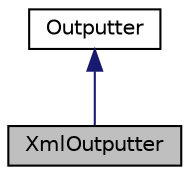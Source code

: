 digraph "XmlOutputter"
{
  edge [fontname="Helvetica",fontsize="10",labelfontname="Helvetica",labelfontsize="10"];
  node [fontname="Helvetica",fontsize="10",shape=record];
  Node0 [label="XmlOutputter",height=0.2,width=0.4,color="black", fillcolor="grey75", style="filled", fontcolor="black"];
  Node1 -> Node0 [dir="back",color="midnightblue",fontsize="10",style="solid",fontname="Helvetica"];
  Node1 [label="Outputter",height=0.2,width=0.4,color="black", fillcolor="white", style="filled",URL="$class_outputter.html",tooltip="Abstract outputter to print test result summary. "];
}
